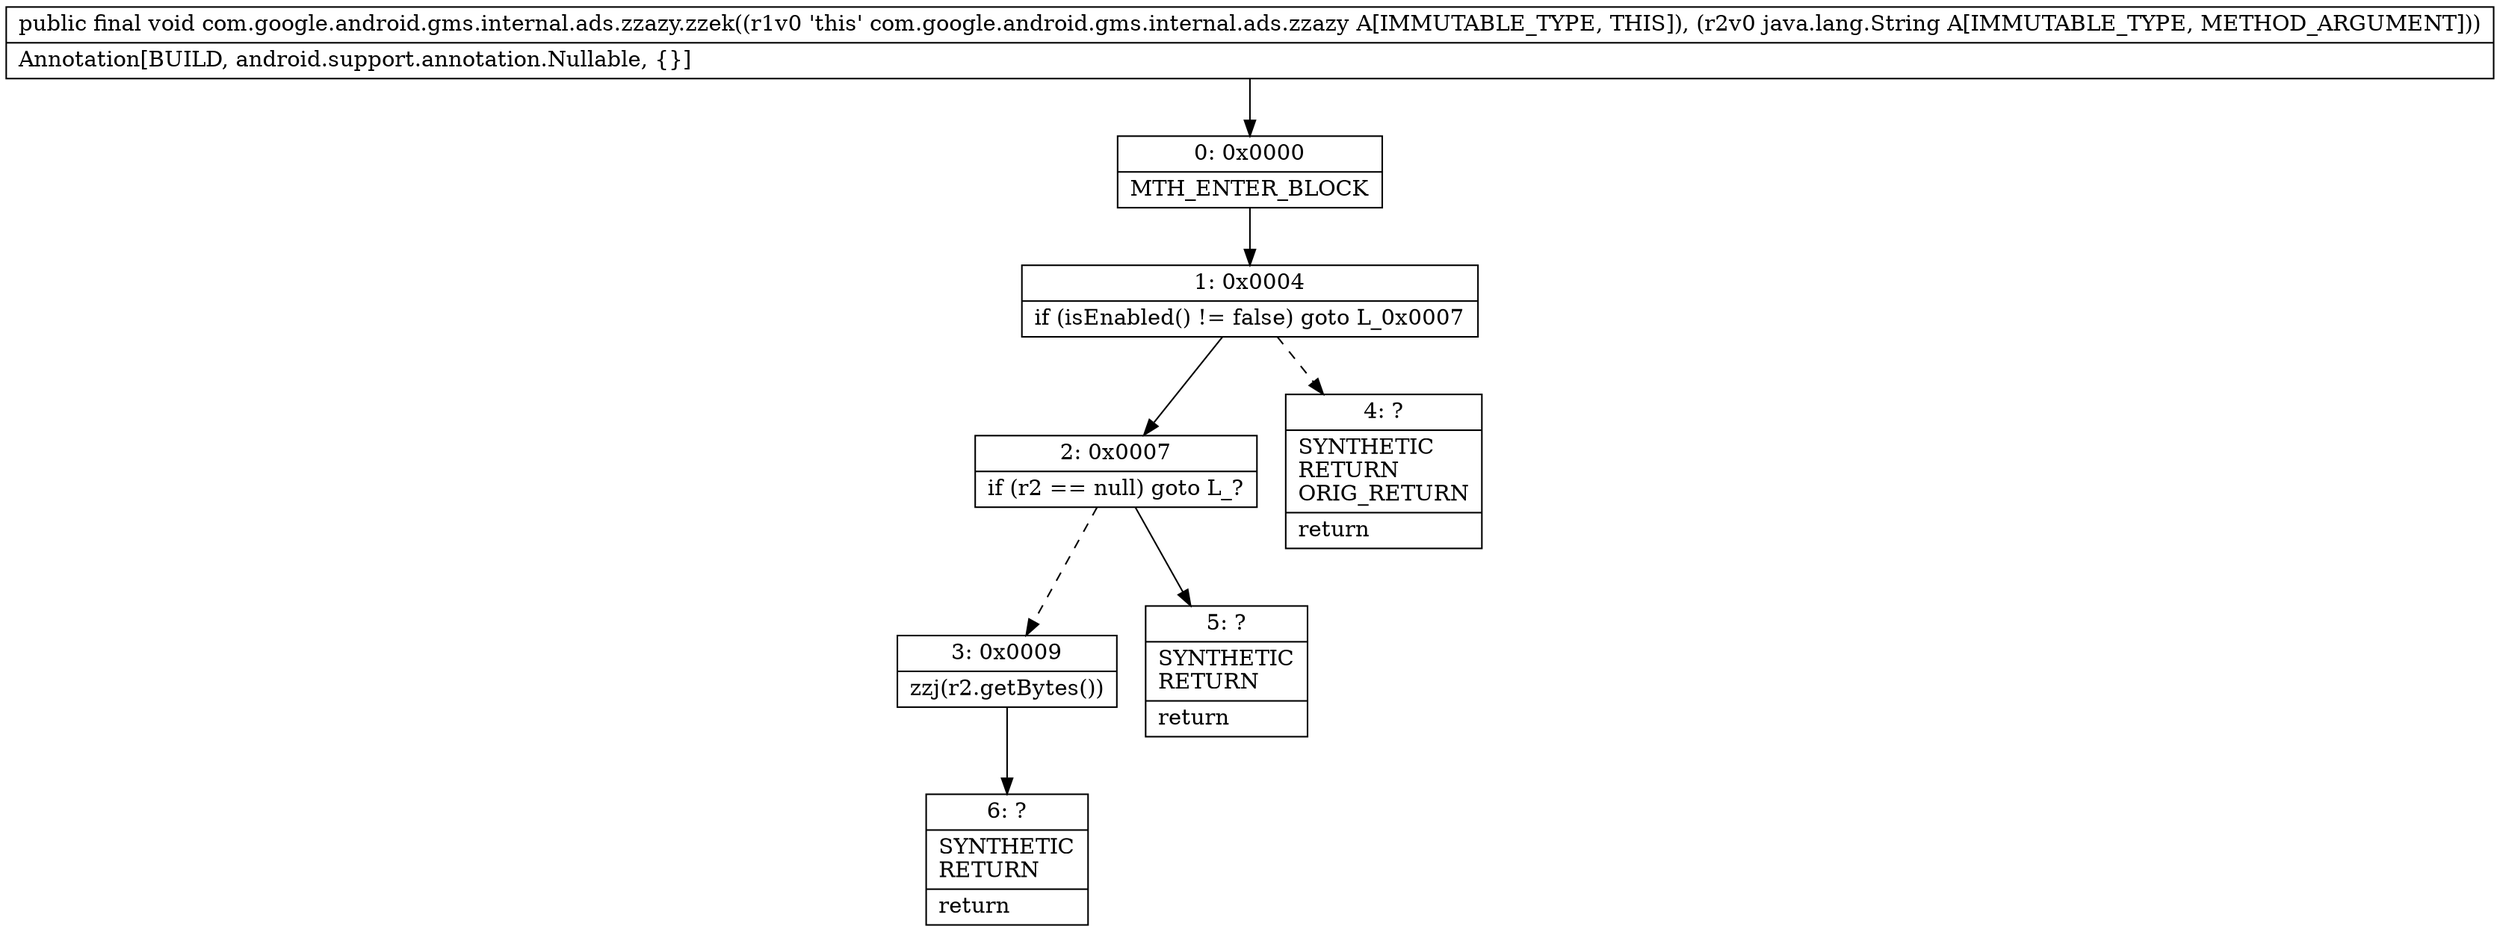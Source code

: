 digraph "CFG forcom.google.android.gms.internal.ads.zzazy.zzek(Ljava\/lang\/String;)V" {
Node_0 [shape=record,label="{0\:\ 0x0000|MTH_ENTER_BLOCK\l}"];
Node_1 [shape=record,label="{1\:\ 0x0004|if (isEnabled() != false) goto L_0x0007\l}"];
Node_2 [shape=record,label="{2\:\ 0x0007|if (r2 == null) goto L_?\l}"];
Node_3 [shape=record,label="{3\:\ 0x0009|zzj(r2.getBytes())\l}"];
Node_4 [shape=record,label="{4\:\ ?|SYNTHETIC\lRETURN\lORIG_RETURN\l|return\l}"];
Node_5 [shape=record,label="{5\:\ ?|SYNTHETIC\lRETURN\l|return\l}"];
Node_6 [shape=record,label="{6\:\ ?|SYNTHETIC\lRETURN\l|return\l}"];
MethodNode[shape=record,label="{public final void com.google.android.gms.internal.ads.zzazy.zzek((r1v0 'this' com.google.android.gms.internal.ads.zzazy A[IMMUTABLE_TYPE, THIS]), (r2v0 java.lang.String A[IMMUTABLE_TYPE, METHOD_ARGUMENT]))  | Annotation[BUILD, android.support.annotation.Nullable, \{\}]\l}"];
MethodNode -> Node_0;
Node_0 -> Node_1;
Node_1 -> Node_2;
Node_1 -> Node_4[style=dashed];
Node_2 -> Node_3[style=dashed];
Node_2 -> Node_5;
Node_3 -> Node_6;
}

